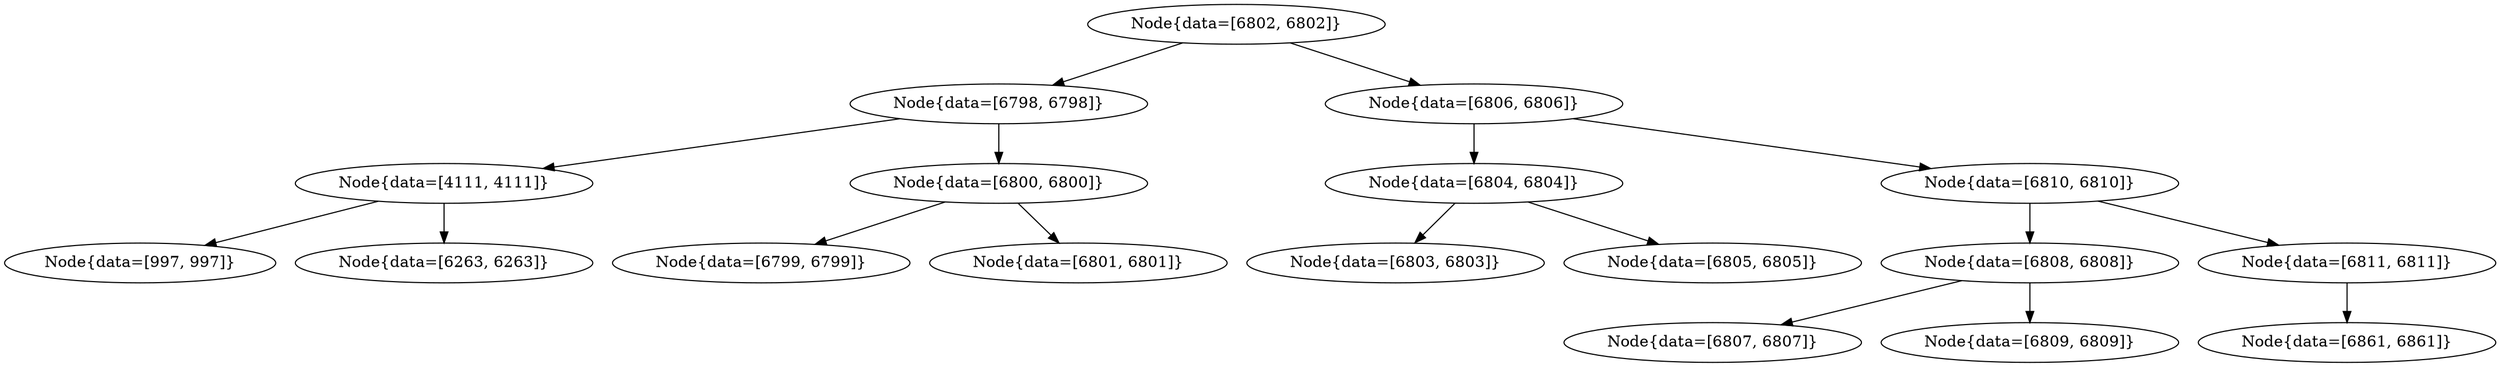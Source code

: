 digraph G{
204319124 [label="Node{data=[6802, 6802]}"]
204319124 -> 1203677630
1203677630 [label="Node{data=[6798, 6798]}"]
1203677630 -> 355069738
355069738 [label="Node{data=[4111, 4111]}"]
355069738 -> 763896276
763896276 [label="Node{data=[997, 997]}"]
355069738 -> 1275616504
1275616504 [label="Node{data=[6263, 6263]}"]
1203677630 -> 2127167390
2127167390 [label="Node{data=[6800, 6800]}"]
2127167390 -> 608378834
608378834 [label="Node{data=[6799, 6799]}"]
2127167390 -> 1210649615
1210649615 [label="Node{data=[6801, 6801]}"]
204319124 -> 1187542638
1187542638 [label="Node{data=[6806, 6806]}"]
1187542638 -> 2009875494
2009875494 [label="Node{data=[6804, 6804]}"]
2009875494 -> 1271756930
1271756930 [label="Node{data=[6803, 6803]}"]
2009875494 -> 1266965632
1266965632 [label="Node{data=[6805, 6805]}"]
1187542638 -> 1325021336
1325021336 [label="Node{data=[6810, 6810]}"]
1325021336 -> 1526904853
1526904853 [label="Node{data=[6808, 6808]}"]
1526904853 -> 2074854047
2074854047 [label="Node{data=[6807, 6807]}"]
1526904853 -> 304279862
304279862 [label="Node{data=[6809, 6809]}"]
1325021336 -> 218309906
218309906 [label="Node{data=[6811, 6811]}"]
218309906 -> 1125115575
1125115575 [label="Node{data=[6861, 6861]}"]
}